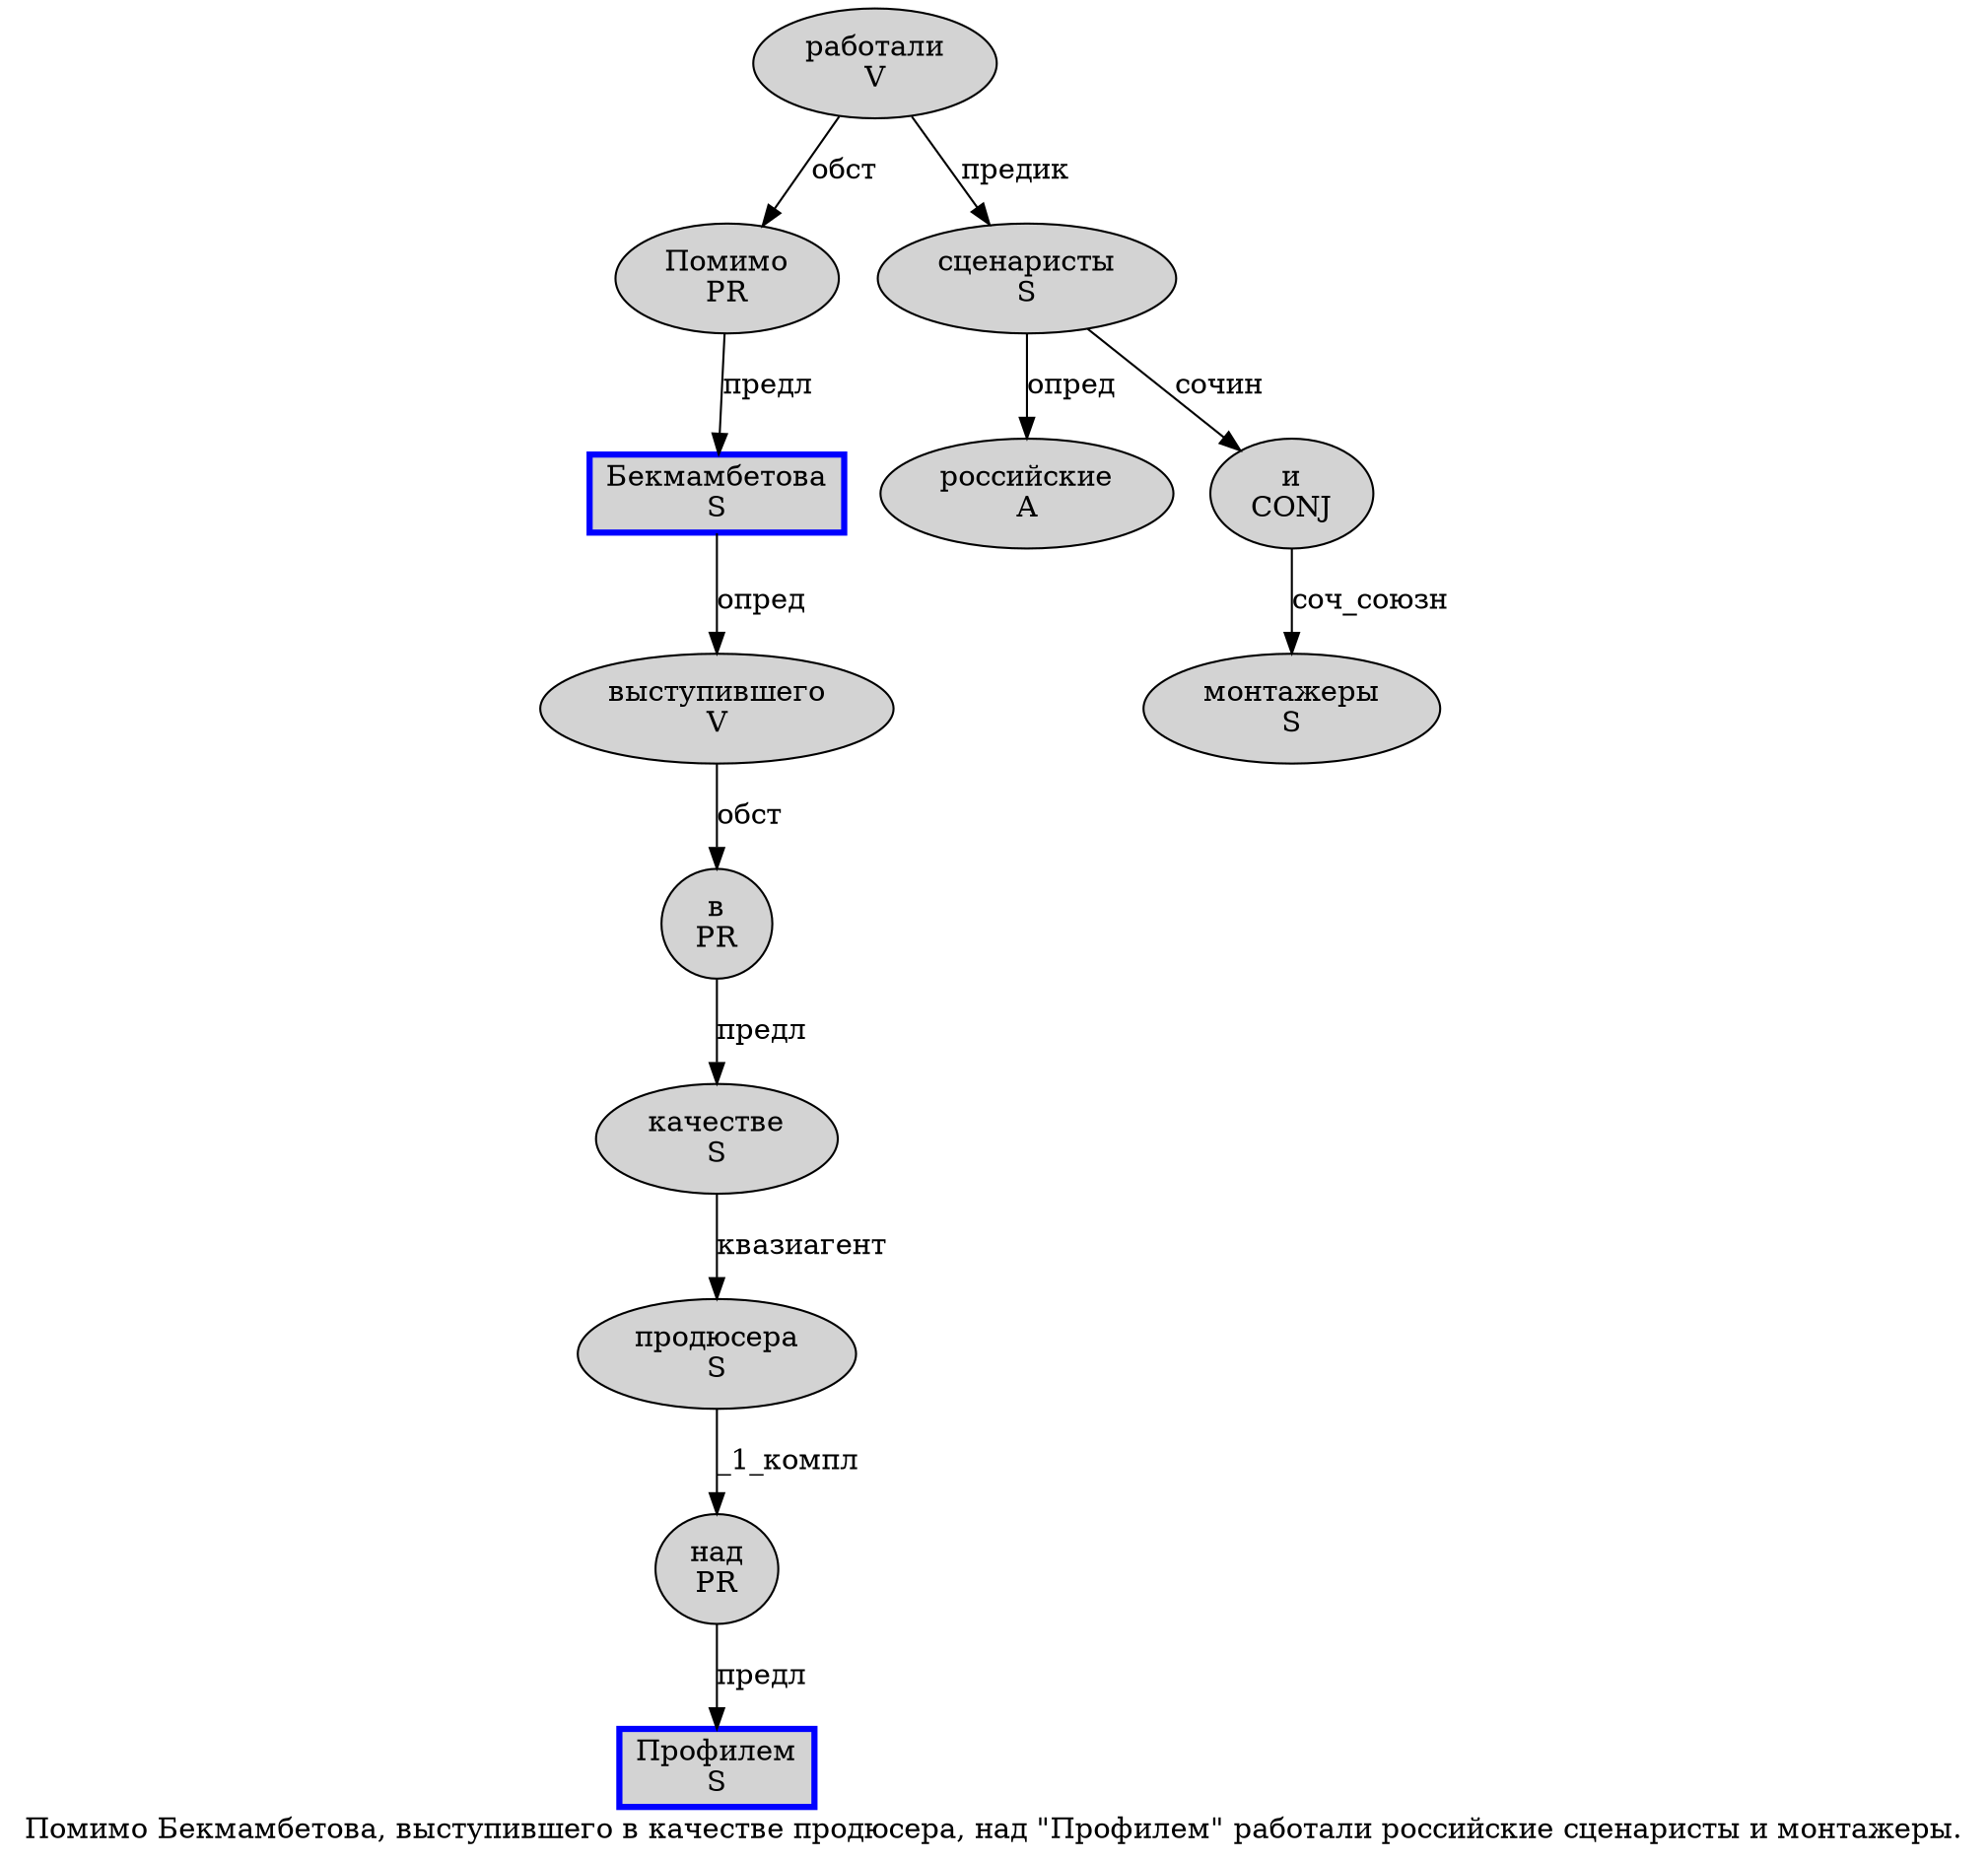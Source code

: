 digraph SENTENCE_1452 {
	graph [label="Помимо Бекмамбетова, выступившего в качестве продюсера, над \"Профилем\" работали российские сценаристы и монтажеры."]
	node [style=filled]
		0 [label="Помимо
PR" color="" fillcolor=lightgray penwidth=1 shape=ellipse]
		1 [label="Бекмамбетова
S" color=blue fillcolor=lightgray penwidth=3 shape=box]
		3 [label="выступившего
V" color="" fillcolor=lightgray penwidth=1 shape=ellipse]
		4 [label="в
PR" color="" fillcolor=lightgray penwidth=1 shape=ellipse]
		5 [label="качестве
S" color="" fillcolor=lightgray penwidth=1 shape=ellipse]
		6 [label="продюсера
S" color="" fillcolor=lightgray penwidth=1 shape=ellipse]
		8 [label="над
PR" color="" fillcolor=lightgray penwidth=1 shape=ellipse]
		10 [label="Профилем
S" color=blue fillcolor=lightgray penwidth=3 shape=box]
		12 [label="работали
V" color="" fillcolor=lightgray penwidth=1 shape=ellipse]
		13 [label="российские
A" color="" fillcolor=lightgray penwidth=1 shape=ellipse]
		14 [label="сценаристы
S" color="" fillcolor=lightgray penwidth=1 shape=ellipse]
		15 [label="и
CONJ" color="" fillcolor=lightgray penwidth=1 shape=ellipse]
		16 [label="монтажеры
S" color="" fillcolor=lightgray penwidth=1 shape=ellipse]
			14 -> 13 [label="опред"]
			14 -> 15 [label="сочин"]
			8 -> 10 [label="предл"]
			0 -> 1 [label="предл"]
			5 -> 6 [label="квазиагент"]
			15 -> 16 [label="соч_союзн"]
			12 -> 0 [label="обст"]
			12 -> 14 [label="предик"]
			3 -> 4 [label="обст"]
			6 -> 8 [label="_1_компл"]
			1 -> 3 [label="опред"]
			4 -> 5 [label="предл"]
}